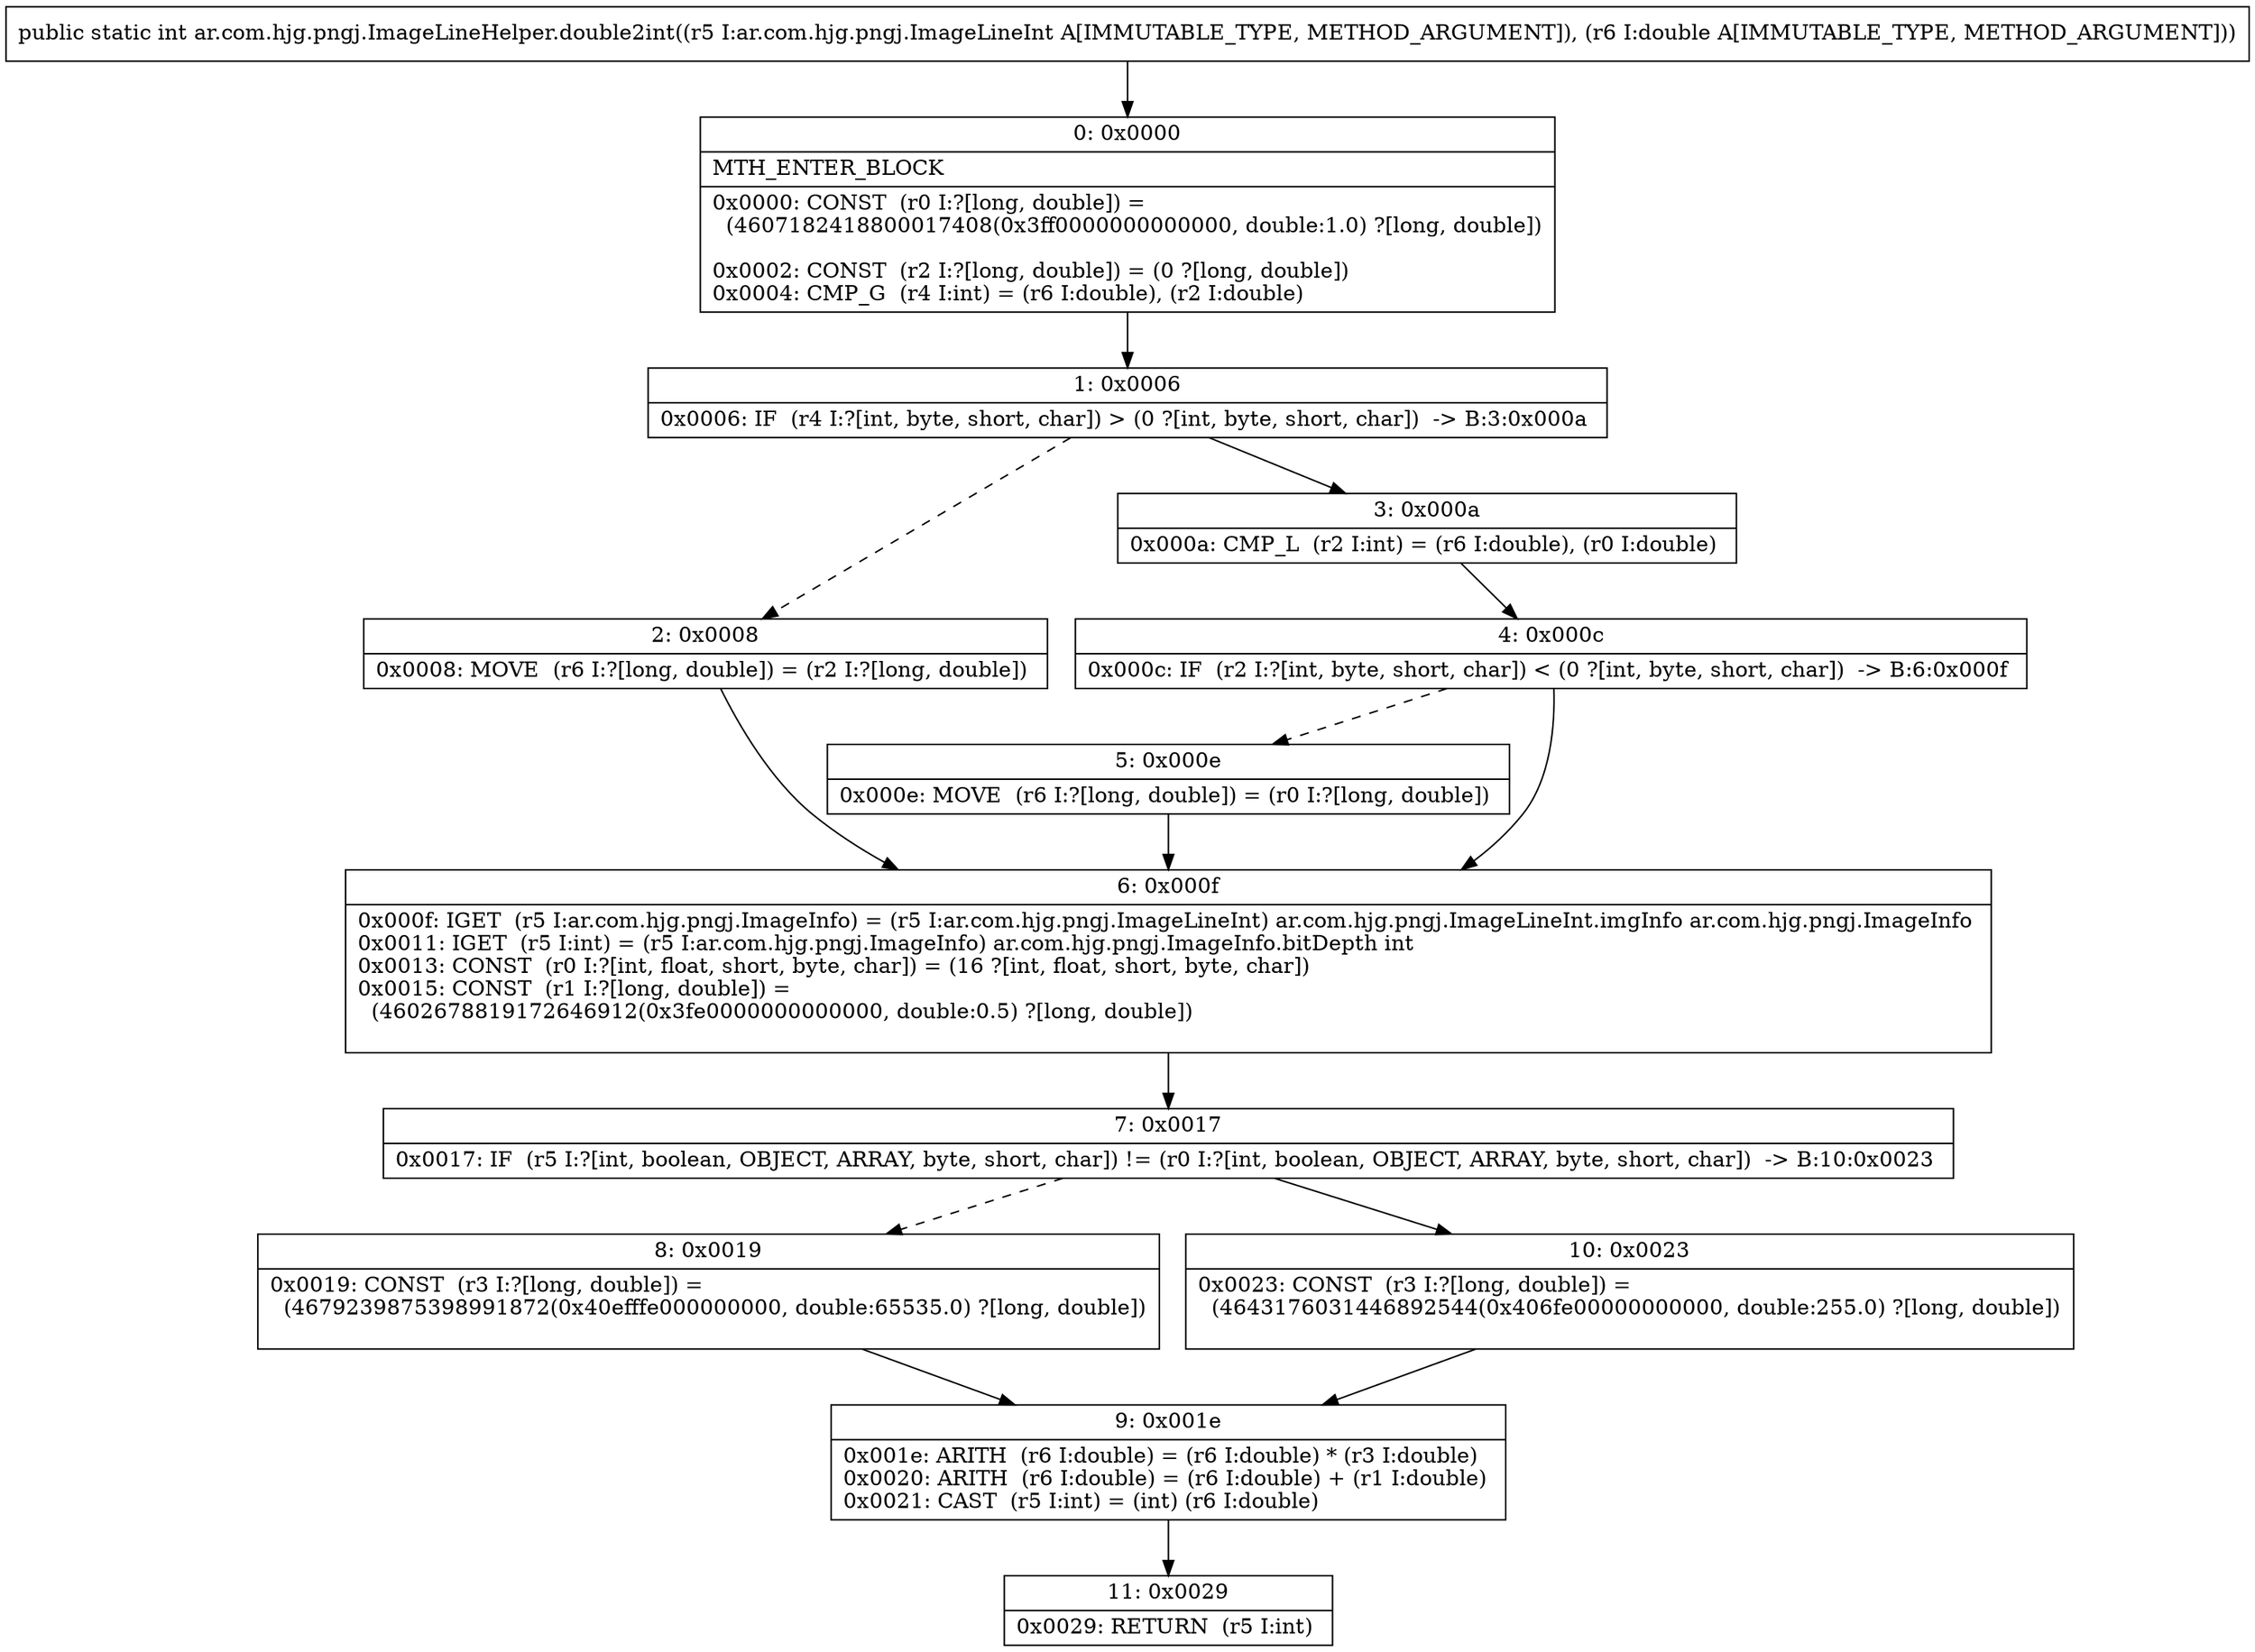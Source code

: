 digraph "CFG forar.com.hjg.pngj.ImageLineHelper.double2int(Lar\/com\/hjg\/pngj\/ImageLineInt;D)I" {
Node_0 [shape=record,label="{0\:\ 0x0000|MTH_ENTER_BLOCK\l|0x0000: CONST  (r0 I:?[long, double]) = \l  (4607182418800017408(0x3ff0000000000000, double:1.0) ?[long, double])\l \l0x0002: CONST  (r2 I:?[long, double]) = (0 ?[long, double]) \l0x0004: CMP_G  (r4 I:int) = (r6 I:double), (r2 I:double) \l}"];
Node_1 [shape=record,label="{1\:\ 0x0006|0x0006: IF  (r4 I:?[int, byte, short, char]) \> (0 ?[int, byte, short, char])  \-\> B:3:0x000a \l}"];
Node_2 [shape=record,label="{2\:\ 0x0008|0x0008: MOVE  (r6 I:?[long, double]) = (r2 I:?[long, double]) \l}"];
Node_3 [shape=record,label="{3\:\ 0x000a|0x000a: CMP_L  (r2 I:int) = (r6 I:double), (r0 I:double) \l}"];
Node_4 [shape=record,label="{4\:\ 0x000c|0x000c: IF  (r2 I:?[int, byte, short, char]) \< (0 ?[int, byte, short, char])  \-\> B:6:0x000f \l}"];
Node_5 [shape=record,label="{5\:\ 0x000e|0x000e: MOVE  (r6 I:?[long, double]) = (r0 I:?[long, double]) \l}"];
Node_6 [shape=record,label="{6\:\ 0x000f|0x000f: IGET  (r5 I:ar.com.hjg.pngj.ImageInfo) = (r5 I:ar.com.hjg.pngj.ImageLineInt) ar.com.hjg.pngj.ImageLineInt.imgInfo ar.com.hjg.pngj.ImageInfo \l0x0011: IGET  (r5 I:int) = (r5 I:ar.com.hjg.pngj.ImageInfo) ar.com.hjg.pngj.ImageInfo.bitDepth int \l0x0013: CONST  (r0 I:?[int, float, short, byte, char]) = (16 ?[int, float, short, byte, char]) \l0x0015: CONST  (r1 I:?[long, double]) = \l  (4602678819172646912(0x3fe0000000000000, double:0.5) ?[long, double])\l \l}"];
Node_7 [shape=record,label="{7\:\ 0x0017|0x0017: IF  (r5 I:?[int, boolean, OBJECT, ARRAY, byte, short, char]) != (r0 I:?[int, boolean, OBJECT, ARRAY, byte, short, char])  \-\> B:10:0x0023 \l}"];
Node_8 [shape=record,label="{8\:\ 0x0019|0x0019: CONST  (r3 I:?[long, double]) = \l  (4679239875398991872(0x40efffe000000000, double:65535.0) ?[long, double])\l \l}"];
Node_9 [shape=record,label="{9\:\ 0x001e|0x001e: ARITH  (r6 I:double) = (r6 I:double) * (r3 I:double) \l0x0020: ARITH  (r6 I:double) = (r6 I:double) + (r1 I:double) \l0x0021: CAST  (r5 I:int) = (int) (r6 I:double) \l}"];
Node_10 [shape=record,label="{10\:\ 0x0023|0x0023: CONST  (r3 I:?[long, double]) = \l  (4643176031446892544(0x406fe00000000000, double:255.0) ?[long, double])\l \l}"];
Node_11 [shape=record,label="{11\:\ 0x0029|0x0029: RETURN  (r5 I:int) \l}"];
MethodNode[shape=record,label="{public static int ar.com.hjg.pngj.ImageLineHelper.double2int((r5 I:ar.com.hjg.pngj.ImageLineInt A[IMMUTABLE_TYPE, METHOD_ARGUMENT]), (r6 I:double A[IMMUTABLE_TYPE, METHOD_ARGUMENT])) }"];
MethodNode -> Node_0;
Node_0 -> Node_1;
Node_1 -> Node_2[style=dashed];
Node_1 -> Node_3;
Node_2 -> Node_6;
Node_3 -> Node_4;
Node_4 -> Node_5[style=dashed];
Node_4 -> Node_6;
Node_5 -> Node_6;
Node_6 -> Node_7;
Node_7 -> Node_8[style=dashed];
Node_7 -> Node_10;
Node_8 -> Node_9;
Node_9 -> Node_11;
Node_10 -> Node_9;
}

